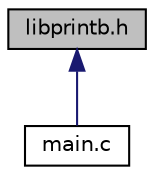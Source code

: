 digraph "libprintb.h"
{
 // LATEX_PDF_SIZE
  edge [fontname="Helvetica",fontsize="10",labelfontname="Helvetica",labelfontsize="10"];
  node [fontname="Helvetica",fontsize="10",shape=record];
  Node1 [label="libprintb.h",height=0.2,width=0.4,color="black", fillcolor="grey75", style="filled", fontcolor="black",tooltip="Cria uma função para 'printar' um número binário."];
  Node1 -> Node2 [dir="back",color="midnightblue",fontsize="10",style="solid",fontname="Helvetica"];
  Node2 [label="main.c",height=0.2,width=0.4,color="black", fillcolor="white", style="filled",URL="$main_8c.html",tooltip="Testa uma função para 'printar' um número binário da libprintb.h."];
}
